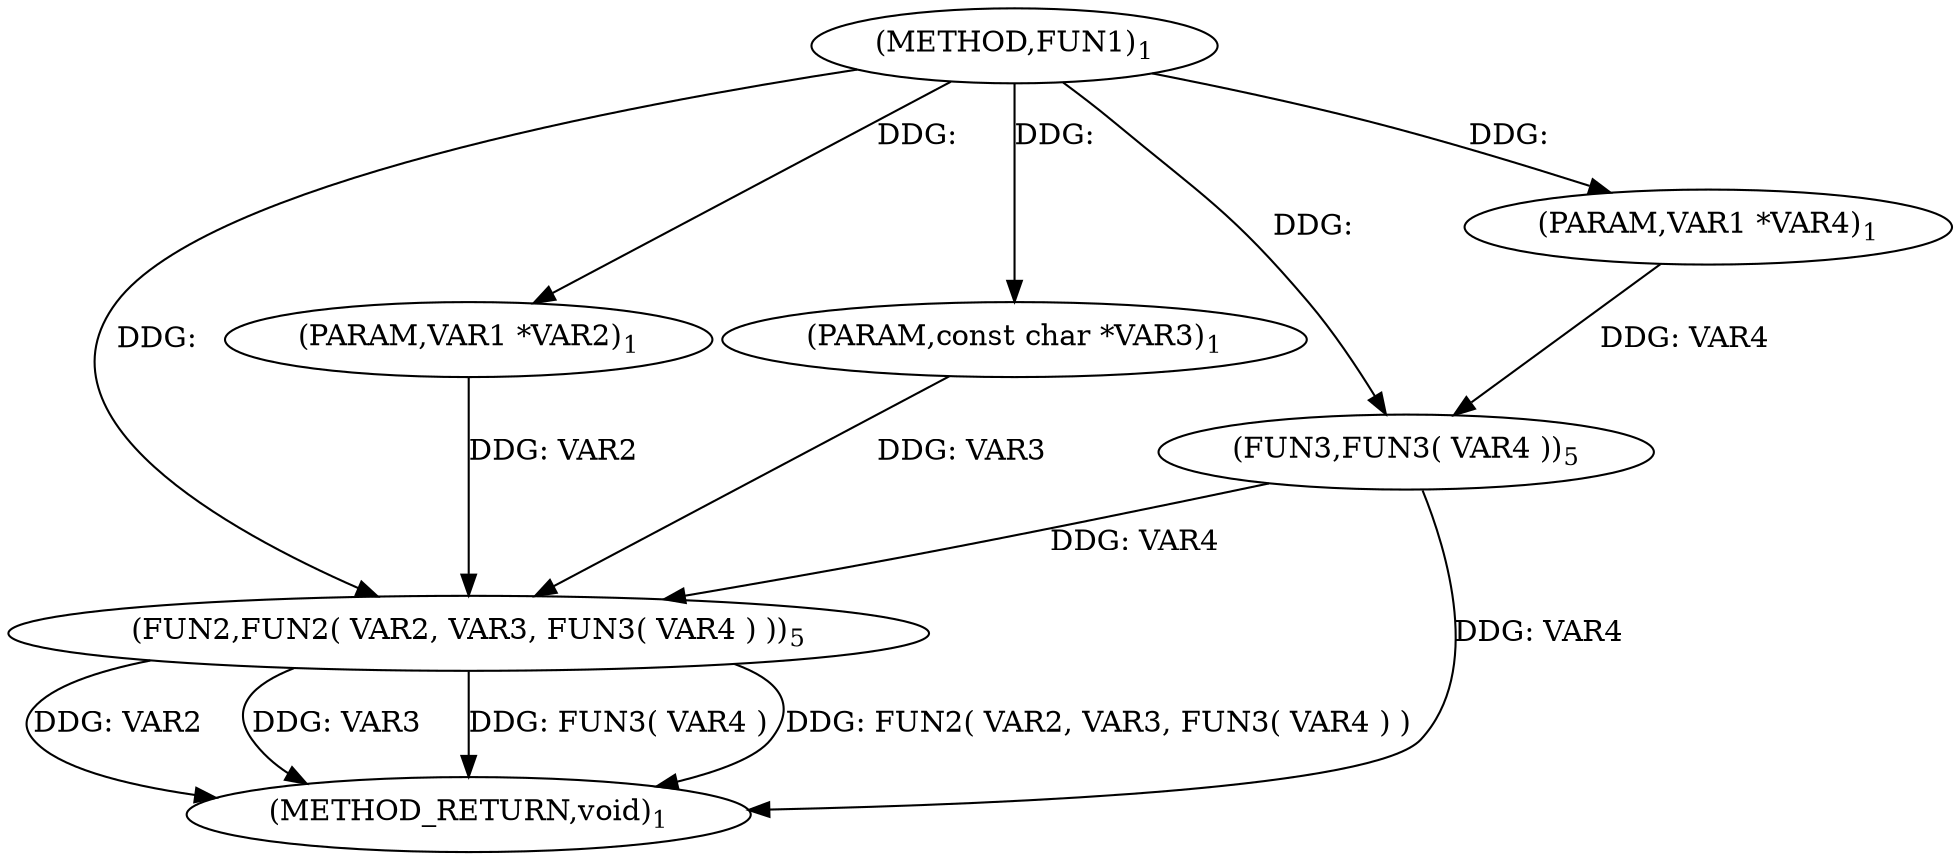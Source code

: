 digraph "FUN1" {  
"8" [label = <(METHOD,FUN1)<SUB>1</SUB>> ]
"18" [label = <(METHOD_RETURN,void)<SUB>1</SUB>> ]
"9" [label = <(PARAM,VAR1 *VAR2)<SUB>1</SUB>> ]
"10" [label = <(PARAM,const char *VAR3)<SUB>1</SUB>> ]
"11" [label = <(PARAM,VAR1 *VAR4)<SUB>1</SUB>> ]
"13" [label = <(FUN2,FUN2( VAR2, VAR3, FUN3( VAR4 ) ))<SUB>5</SUB>> ]
"16" [label = <(FUN3,FUN3( VAR4 ))<SUB>5</SUB>> ]
  "13" -> "18"  [ label = "DDG: VAR2"] 
  "13" -> "18"  [ label = "DDG: VAR3"] 
  "16" -> "18"  [ label = "DDG: VAR4"] 
  "13" -> "18"  [ label = "DDG: FUN3( VAR4 )"] 
  "13" -> "18"  [ label = "DDG: FUN2( VAR2, VAR3, FUN3( VAR4 ) )"] 
  "8" -> "9"  [ label = "DDG: "] 
  "8" -> "10"  [ label = "DDG: "] 
  "8" -> "11"  [ label = "DDG: "] 
  "9" -> "13"  [ label = "DDG: VAR2"] 
  "8" -> "13"  [ label = "DDG: "] 
  "10" -> "13"  [ label = "DDG: VAR3"] 
  "16" -> "13"  [ label = "DDG: VAR4"] 
  "11" -> "16"  [ label = "DDG: VAR4"] 
  "8" -> "16"  [ label = "DDG: "] 
}
